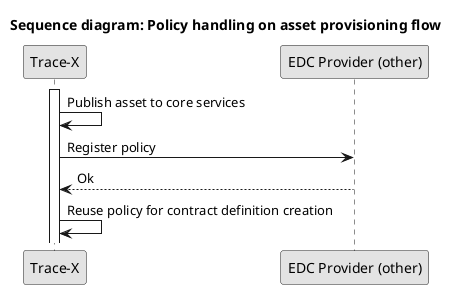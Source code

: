 @startuml
skinparam monochrome true
skinparam shadowing false
skinparam defaultFontName "Architects daughter"

title Sequence diagram: Policy handling on asset provisioning flow
participant "Trace-X" as TraceX
participant "EDC Provider (other)" as EdcProvider

activate TraceX
TraceX -> TraceX: Publish asset to core services
TraceX -> EdcProvider: Register policy
EdcProvider --> TraceX: Ok
TraceX -> TraceX: Reuse policy for contract definition creation
@enduml
